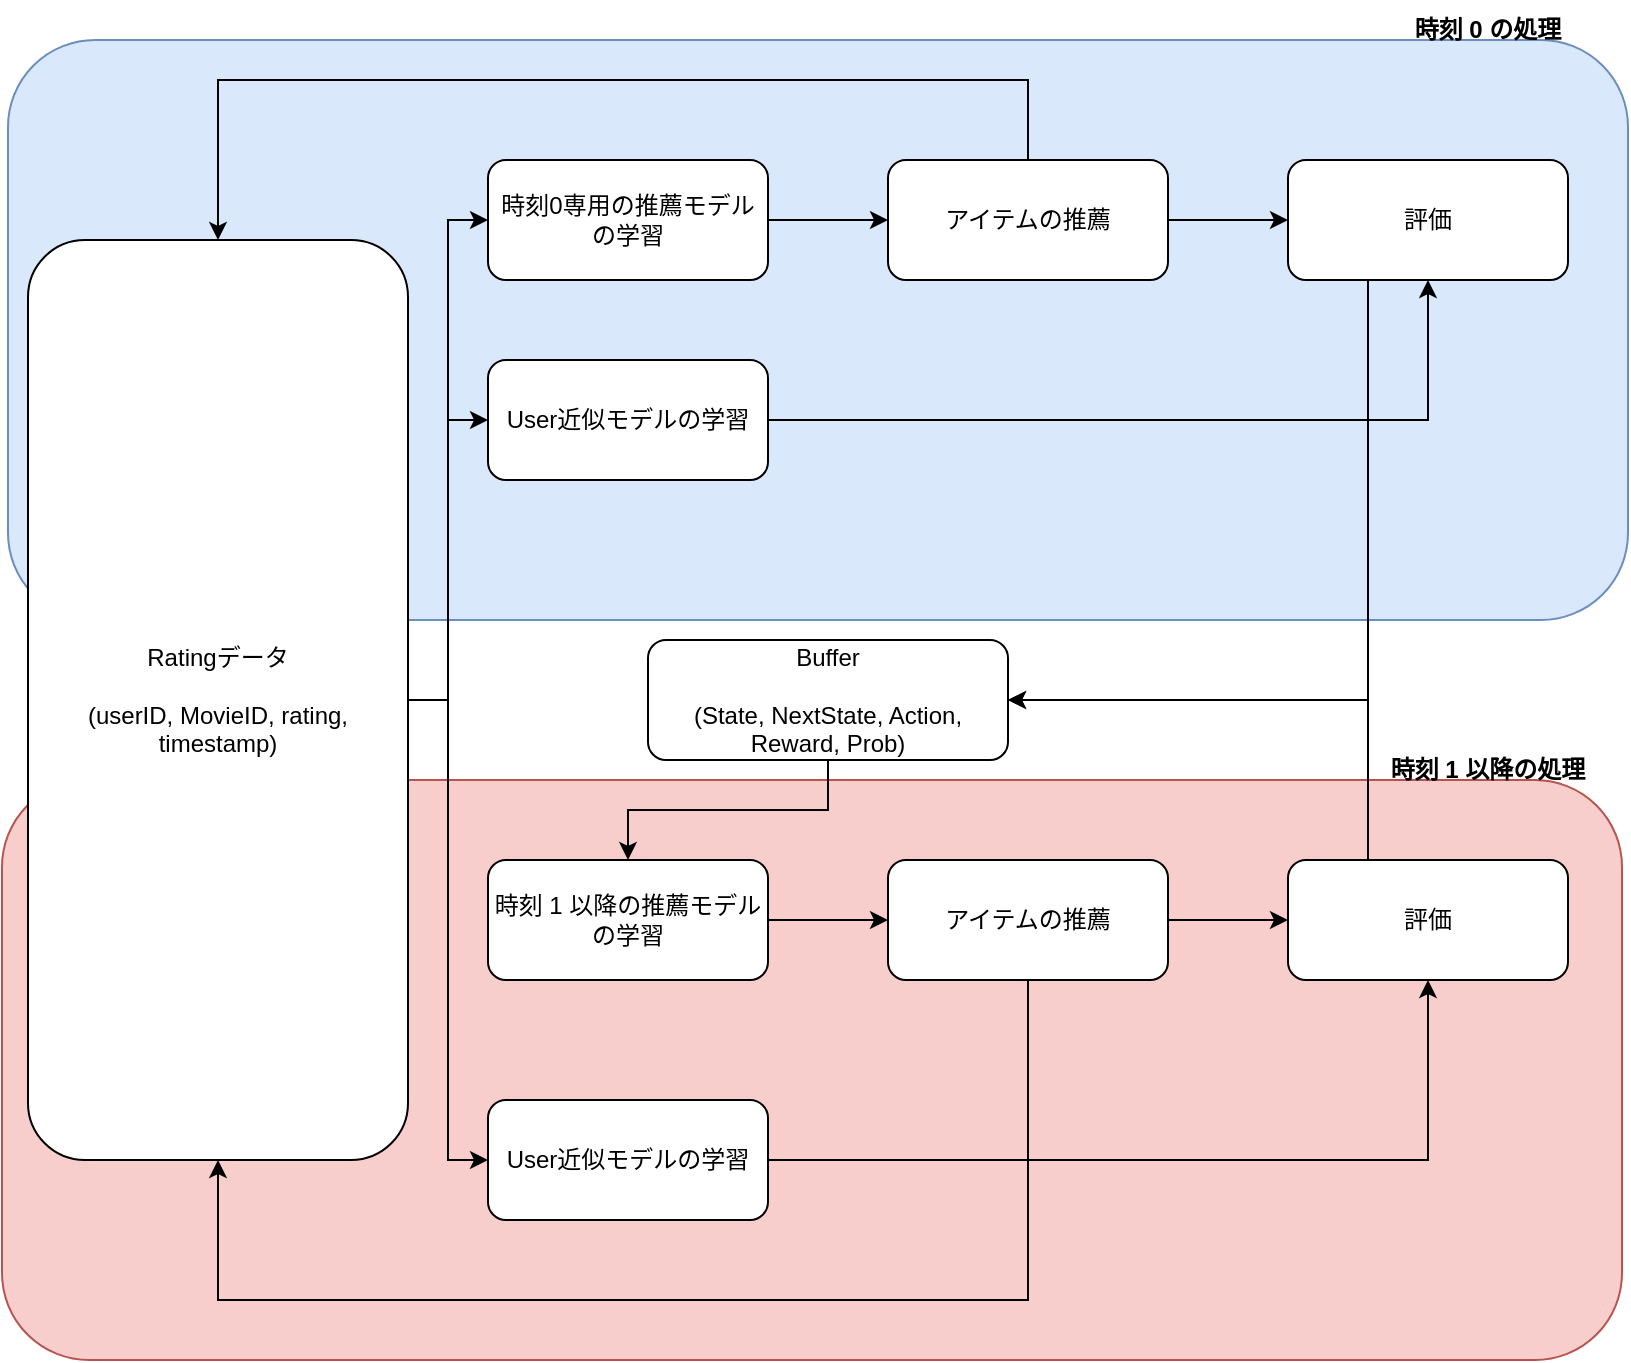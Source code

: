 <mxfile version="20.0.4" type="google"><diagram id="BrjeSLQ-O1eACuDPYbk8" name="Page-1"><mxGraphModel grid="1" page="1" gridSize="10" guides="1" tooltips="1" connect="1" arrows="1" fold="1" pageScale="1" pageWidth="827" pageHeight="1169" math="0" shadow="0"><root><mxCell id="0"/><mxCell id="1" parent="0"/><mxCell id="1l48Em21TwAcmGjr_fsa-11" value="" style="rounded=1;whiteSpace=wrap;html=1;fillColor=#f8cecc;strokeColor=#b85450;" vertex="1" parent="1"><mxGeometry x="17" y="400" width="810" height="290" as="geometry"/></mxCell><mxCell id="1l48Em21TwAcmGjr_fsa-9" value="" style="rounded=1;whiteSpace=wrap;html=1;fillColor=#dae8fc;strokeColor=#6c8ebf;" vertex="1" parent="1"><mxGeometry x="20" y="30" width="810" height="290" as="geometry"/></mxCell><mxCell id="1l48Em21TwAcmGjr_fsa-14" style="edgeStyle=orthogonalEdgeStyle;rounded=0;orthogonalLoop=1;jettySize=auto;html=1;exitX=1;exitY=0.5;exitDx=0;exitDy=0;" edge="1" parent="1" source="1l48Em21TwAcmGjr_fsa-1" target="1l48Em21TwAcmGjr_fsa-2"><mxGeometry relative="1" as="geometry"/></mxCell><mxCell id="1l48Em21TwAcmGjr_fsa-15" style="edgeStyle=orthogonalEdgeStyle;rounded=0;orthogonalLoop=1;jettySize=auto;html=1;" edge="1" parent="1" source="1l48Em21TwAcmGjr_fsa-1" target="1l48Em21TwAcmGjr_fsa-3"><mxGeometry relative="1" as="geometry"/></mxCell><mxCell id="1l48Em21TwAcmGjr_fsa-31" style="edgeStyle=orthogonalEdgeStyle;rounded=0;orthogonalLoop=1;jettySize=auto;html=1;entryX=0;entryY=0.5;entryDx=0;entryDy=0;" edge="1" parent="1" source="1l48Em21TwAcmGjr_fsa-1" target="1l48Em21TwAcmGjr_fsa-27"><mxGeometry relative="1" as="geometry"/></mxCell><mxCell id="1l48Em21TwAcmGjr_fsa-1" value="Ratingデータ&lt;br&gt;&lt;br&gt;(userID, MovieID, rating, timestamp)" style="rounded=1;whiteSpace=wrap;html=1;" vertex="1" parent="1"><mxGeometry x="30" y="130" width="190" height="460" as="geometry"/></mxCell><mxCell id="1l48Em21TwAcmGjr_fsa-16" style="edgeStyle=orthogonalEdgeStyle;rounded=0;orthogonalLoop=1;jettySize=auto;html=1;" edge="1" parent="1" source="1l48Em21TwAcmGjr_fsa-2" target="1l48Em21TwAcmGjr_fsa-5"><mxGeometry relative="1" as="geometry"/></mxCell><mxCell id="1l48Em21TwAcmGjr_fsa-2" value="時刻0専用の推薦モデルの学習" style="rounded=1;whiteSpace=wrap;html=1;" vertex="1" parent="1"><mxGeometry x="260" y="90" width="140" height="60" as="geometry"/></mxCell><mxCell id="1l48Em21TwAcmGjr_fsa-20" style="edgeStyle=orthogonalEdgeStyle;rounded=0;orthogonalLoop=1;jettySize=auto;html=1;exitX=1;exitY=0.5;exitDx=0;exitDy=0;" edge="1" parent="1" source="1l48Em21TwAcmGjr_fsa-3" target="1l48Em21TwAcmGjr_fsa-6"><mxGeometry relative="1" as="geometry"/></mxCell><mxCell id="1l48Em21TwAcmGjr_fsa-3" value="User近似モデルの学習" style="rounded=1;whiteSpace=wrap;html=1;" vertex="1" parent="1"><mxGeometry x="260" y="190" width="140" height="60" as="geometry"/></mxCell><mxCell id="1l48Em21TwAcmGjr_fsa-17" style="edgeStyle=orthogonalEdgeStyle;rounded=0;orthogonalLoop=1;jettySize=auto;html=1;entryX=0.5;entryY=0;entryDx=0;entryDy=0;" edge="1" parent="1" source="1l48Em21TwAcmGjr_fsa-5" target="1l48Em21TwAcmGjr_fsa-1"><mxGeometry relative="1" as="geometry"><Array as="points"><mxPoint x="530" y="50"/><mxPoint x="125" y="50"/></Array></mxGeometry></mxCell><mxCell id="1l48Em21TwAcmGjr_fsa-19" style="edgeStyle=orthogonalEdgeStyle;rounded=0;orthogonalLoop=1;jettySize=auto;html=1;exitX=1;exitY=0.5;exitDx=0;exitDy=0;" edge="1" parent="1" source="1l48Em21TwAcmGjr_fsa-5" target="1l48Em21TwAcmGjr_fsa-6"><mxGeometry relative="1" as="geometry"/></mxCell><mxCell id="1l48Em21TwAcmGjr_fsa-5" value="アイテムの推薦" style="rounded=1;whiteSpace=wrap;html=1;" vertex="1" parent="1"><mxGeometry x="460" y="90" width="140" height="60" as="geometry"/></mxCell><mxCell id="1l48Em21TwAcmGjr_fsa-22" style="edgeStyle=orthogonalEdgeStyle;rounded=0;orthogonalLoop=1;jettySize=auto;html=1;exitX=0.25;exitY=1;exitDx=0;exitDy=0;entryX=1;entryY=0.5;entryDx=0;entryDy=0;" edge="1" parent="1" source="1l48Em21TwAcmGjr_fsa-6" target="1l48Em21TwAcmGjr_fsa-7"><mxGeometry relative="1" as="geometry"><Array as="points"><mxPoint x="700" y="150"/><mxPoint x="700" y="360"/></Array></mxGeometry></mxCell><mxCell id="1l48Em21TwAcmGjr_fsa-6" value="評価" style="rounded=1;whiteSpace=wrap;html=1;" vertex="1" parent="1"><mxGeometry x="660" y="90" width="140" height="60" as="geometry"/></mxCell><mxCell id="1l48Em21TwAcmGjr_fsa-35" style="edgeStyle=orthogonalEdgeStyle;rounded=0;orthogonalLoop=1;jettySize=auto;html=1;entryX=0.5;entryY=0;entryDx=0;entryDy=0;" edge="1" parent="1" source="1l48Em21TwAcmGjr_fsa-7" target="1l48Em21TwAcmGjr_fsa-26"><mxGeometry relative="1" as="geometry"/></mxCell><mxCell id="1l48Em21TwAcmGjr_fsa-7" value="Buffer&lt;br&gt;&lt;br&gt;(State, NextState, Action, Reward, Prob)" style="rounded=1;whiteSpace=wrap;html=1;" vertex="1" parent="1"><mxGeometry x="340" y="330" width="180" height="60" as="geometry"/></mxCell><mxCell id="1l48Em21TwAcmGjr_fsa-32" style="edgeStyle=orthogonalEdgeStyle;rounded=0;orthogonalLoop=1;jettySize=auto;html=1;entryX=0;entryY=0.5;entryDx=0;entryDy=0;" edge="1" parent="1" source="1l48Em21TwAcmGjr_fsa-26" target="1l48Em21TwAcmGjr_fsa-28"><mxGeometry relative="1" as="geometry"/></mxCell><mxCell id="1l48Em21TwAcmGjr_fsa-26" value="時刻 1 以降の推薦モデルの学習" style="rounded=1;whiteSpace=wrap;html=1;" vertex="1" parent="1"><mxGeometry x="260" y="440" width="140" height="60" as="geometry"/></mxCell><mxCell id="1l48Em21TwAcmGjr_fsa-37" style="edgeStyle=orthogonalEdgeStyle;rounded=0;orthogonalLoop=1;jettySize=auto;html=1;exitX=1;exitY=0.5;exitDx=0;exitDy=0;entryX=0.5;entryY=1;entryDx=0;entryDy=0;" edge="1" parent="1" source="1l48Em21TwAcmGjr_fsa-27" target="1l48Em21TwAcmGjr_fsa-29"><mxGeometry relative="1" as="geometry"/></mxCell><mxCell id="1l48Em21TwAcmGjr_fsa-27" value="User近似モデルの学習" style="rounded=1;whiteSpace=wrap;html=1;" vertex="1" parent="1"><mxGeometry x="260" y="560" width="140" height="60" as="geometry"/></mxCell><mxCell id="1l48Em21TwAcmGjr_fsa-36" style="edgeStyle=orthogonalEdgeStyle;rounded=0;orthogonalLoop=1;jettySize=auto;html=1;" edge="1" parent="1" source="1l48Em21TwAcmGjr_fsa-28" target="1l48Em21TwAcmGjr_fsa-29"><mxGeometry relative="1" as="geometry"/></mxCell><mxCell id="1l48Em21TwAcmGjr_fsa-40" style="edgeStyle=orthogonalEdgeStyle;rounded=0;orthogonalLoop=1;jettySize=auto;html=1;entryX=0.5;entryY=1;entryDx=0;entryDy=0;" edge="1" parent="1" source="1l48Em21TwAcmGjr_fsa-28" target="1l48Em21TwAcmGjr_fsa-1"><mxGeometry relative="1" as="geometry"><Array as="points"><mxPoint x="530" y="660"/><mxPoint x="125" y="660"/></Array></mxGeometry></mxCell><mxCell id="1l48Em21TwAcmGjr_fsa-28" value="アイテムの推薦" style="rounded=1;whiteSpace=wrap;html=1;" vertex="1" parent="1"><mxGeometry x="460" y="440" width="140" height="60" as="geometry"/></mxCell><mxCell id="1l48Em21TwAcmGjr_fsa-39" style="edgeStyle=orthogonalEdgeStyle;rounded=0;orthogonalLoop=1;jettySize=auto;html=1;entryX=1;entryY=0.5;entryDx=0;entryDy=0;" edge="1" parent="1" source="1l48Em21TwAcmGjr_fsa-29" target="1l48Em21TwAcmGjr_fsa-7"><mxGeometry relative="1" as="geometry"><Array as="points"><mxPoint x="700" y="360"/></Array></mxGeometry></mxCell><mxCell id="1l48Em21TwAcmGjr_fsa-29" value="評価" style="rounded=1;whiteSpace=wrap;html=1;" vertex="1" parent="1"><mxGeometry x="660" y="440" width="140" height="60" as="geometry"/></mxCell><mxCell id="1l48Em21TwAcmGjr_fsa-41" value="時刻 0 の処理" style="text;html=1;strokeColor=none;fillColor=none;align=center;verticalAlign=middle;whiteSpace=wrap;rounded=0;fontStyle=1" vertex="1" parent="1"><mxGeometry x="700" y="10" width="120" height="30" as="geometry"/></mxCell><mxCell id="1l48Em21TwAcmGjr_fsa-42" value="時刻 1 以降の処理" style="text;html=1;strokeColor=none;fillColor=none;align=center;verticalAlign=middle;whiteSpace=wrap;rounded=0;fontStyle=1" vertex="1" parent="1"><mxGeometry x="700" y="380" width="120" height="30" as="geometry"/></mxCell></root></mxGraphModel></diagram></mxfile>